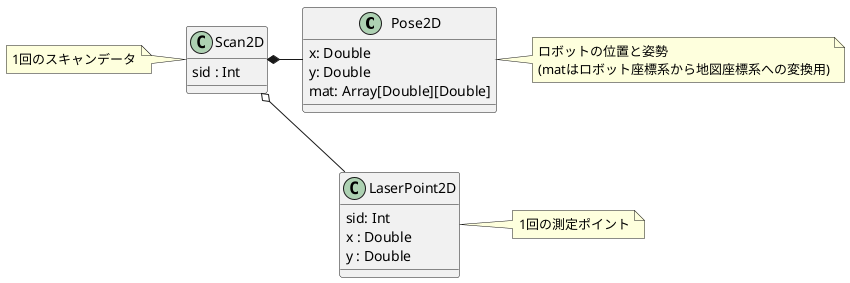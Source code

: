@startuml
together {
        class Pose2D
        class LaserPoint2D
}
class Scan2D {
sid : Int
}
note left of Scan2D : 1回のスキャンデータ

class LaserPoint2D {
sid: Int
x : Double
y : Double
}
note right : 1回の測定ポイント

class Pose2D {
x: Double
y: Double
mat: Array[Double][Double]
}
note right : ロボットの位置と姿勢\n(matはロボット座標系から地図座標系への変換用)

Pose2D -down[hidden]- LaserPoint2D

Scan2D *-right- Pose2D
Scan2D o-- LaserPoint2D

@enduml
